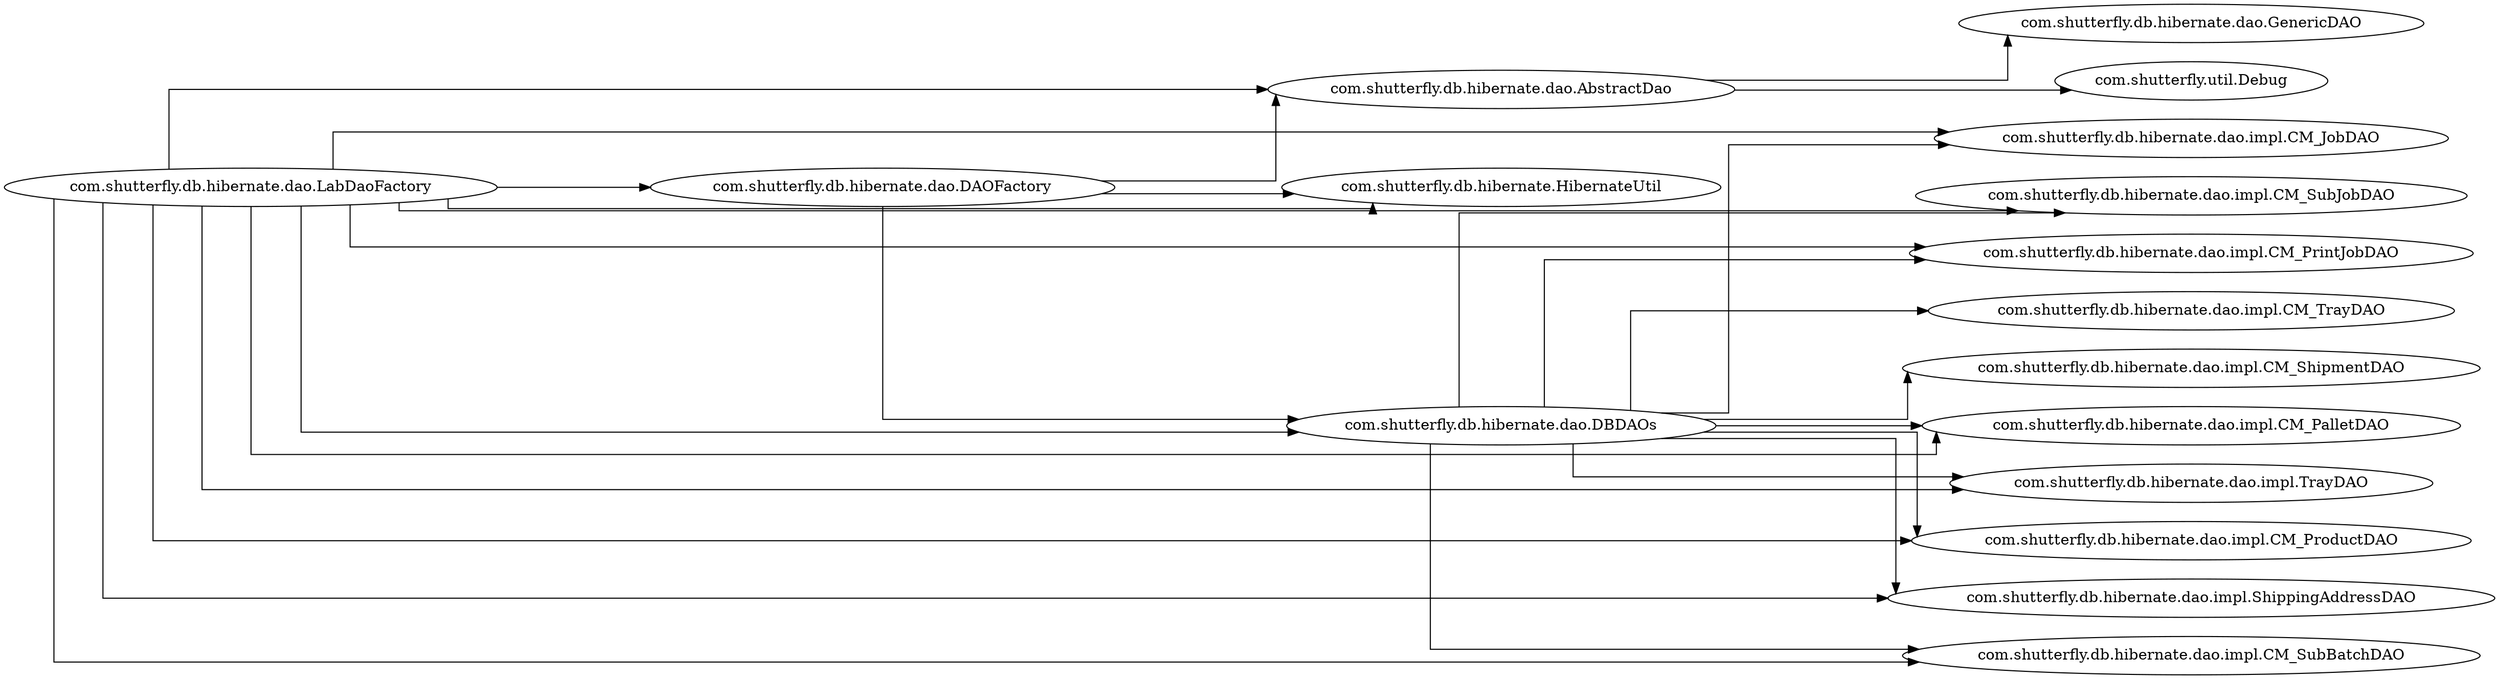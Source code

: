 digraph dependencyGraph {
 concentrate=true;
 rankdir="LR"; 
ranksep="2.0";
"com.shutterfly.db.hibernate.dao.AbstractDao"; 
"com.shutterfly.db.hibernate.dao.AbstractDao"->"com.shutterfly.db.hibernate.dao.GenericDAO";
"com.shutterfly.db.hibernate.dao.AbstractDao"->"com.shutterfly.util.Debug";
"com.shutterfly.db.hibernate.dao.DAOFactory"; 
"com.shutterfly.db.hibernate.dao.DAOFactory"->"com.shutterfly.db.hibernate.dao.DBDAOs";
"com.shutterfly.db.hibernate.dao.DAOFactory"->"com.shutterfly.db.hibernate.dao.AbstractDao";
"com.shutterfly.db.hibernate.dao.DAOFactory"->"com.shutterfly.db.hibernate.HibernateUtil";
"com.shutterfly.db.hibernate.dao.DBDAOs"; 
"com.shutterfly.db.hibernate.dao.DBDAOs"->"com.shutterfly.db.hibernate.dao.impl.CM_JobDAO";
"com.shutterfly.db.hibernate.dao.DBDAOs"->"com.shutterfly.db.hibernate.dao.impl.CM_SubJobDAO";
"com.shutterfly.db.hibernate.dao.DBDAOs"->"com.shutterfly.db.hibernate.dao.impl.CM_PrintJobDAO";
"com.shutterfly.db.hibernate.dao.DBDAOs"->"com.shutterfly.db.hibernate.dao.impl.CM_TrayDAO";
"com.shutterfly.db.hibernate.dao.DBDAOs"->"com.shutterfly.db.hibernate.dao.impl.CM_PalletDAO";
"com.shutterfly.db.hibernate.dao.DBDAOs"->"com.shutterfly.db.hibernate.dao.impl.TrayDAO";
"com.shutterfly.db.hibernate.dao.DBDAOs"->"com.shutterfly.db.hibernate.dao.impl.CM_ProductDAO";
"com.shutterfly.db.hibernate.dao.DBDAOs"->"com.shutterfly.db.hibernate.dao.impl.ShippingAddressDAO";
"com.shutterfly.db.hibernate.dao.DBDAOs"->"com.shutterfly.db.hibernate.dao.impl.CM_SubBatchDAO";
"com.shutterfly.db.hibernate.dao.DBDAOs"->"com.shutterfly.db.hibernate.dao.impl.CM_ShipmentDAO";
"com.shutterfly.db.hibernate.dao.GenericDAO"; 
"com.shutterfly.db.hibernate.dao.LabDaoFactory"; 
"com.shutterfly.db.hibernate.dao.LabDaoFactory"->"com.shutterfly.db.hibernate.dao.DAOFactory";
"com.shutterfly.db.hibernate.dao.LabDaoFactory"->"com.shutterfly.db.hibernate.dao.impl.CM_SubJobDAO";
"com.shutterfly.db.hibernate.dao.LabDaoFactory"->"com.shutterfly.db.hibernate.dao.impl.CM_PrintJobDAO";
"com.shutterfly.db.hibernate.dao.LabDaoFactory"->"com.shutterfly.db.hibernate.dao.impl.TrayDAO";
"com.shutterfly.db.hibernate.dao.LabDaoFactory"->"com.shutterfly.db.hibernate.dao.impl.CM_JobDAO";
"com.shutterfly.db.hibernate.dao.LabDaoFactory"->"com.shutterfly.db.hibernate.dao.impl.CM_PalletDAO";
"com.shutterfly.db.hibernate.dao.LabDaoFactory"->"com.shutterfly.db.hibernate.dao.impl.CM_SubBatchDAO";
"com.shutterfly.db.hibernate.dao.LabDaoFactory"->"com.shutterfly.db.hibernate.dao.impl.ShippingAddressDAO";
"com.shutterfly.db.hibernate.dao.LabDaoFactory"->"com.shutterfly.db.hibernate.dao.impl.CM_ProductDAO";
"com.shutterfly.db.hibernate.dao.LabDaoFactory"->"com.shutterfly.db.hibernate.HibernateUtil";
"com.shutterfly.db.hibernate.dao.LabDaoFactory"->"com.shutterfly.db.hibernate.dao.DBDAOs";
"com.shutterfly.db.hibernate.dao.LabDaoFactory"->"com.shutterfly.db.hibernate.dao.AbstractDao";
splines="ortho";
}